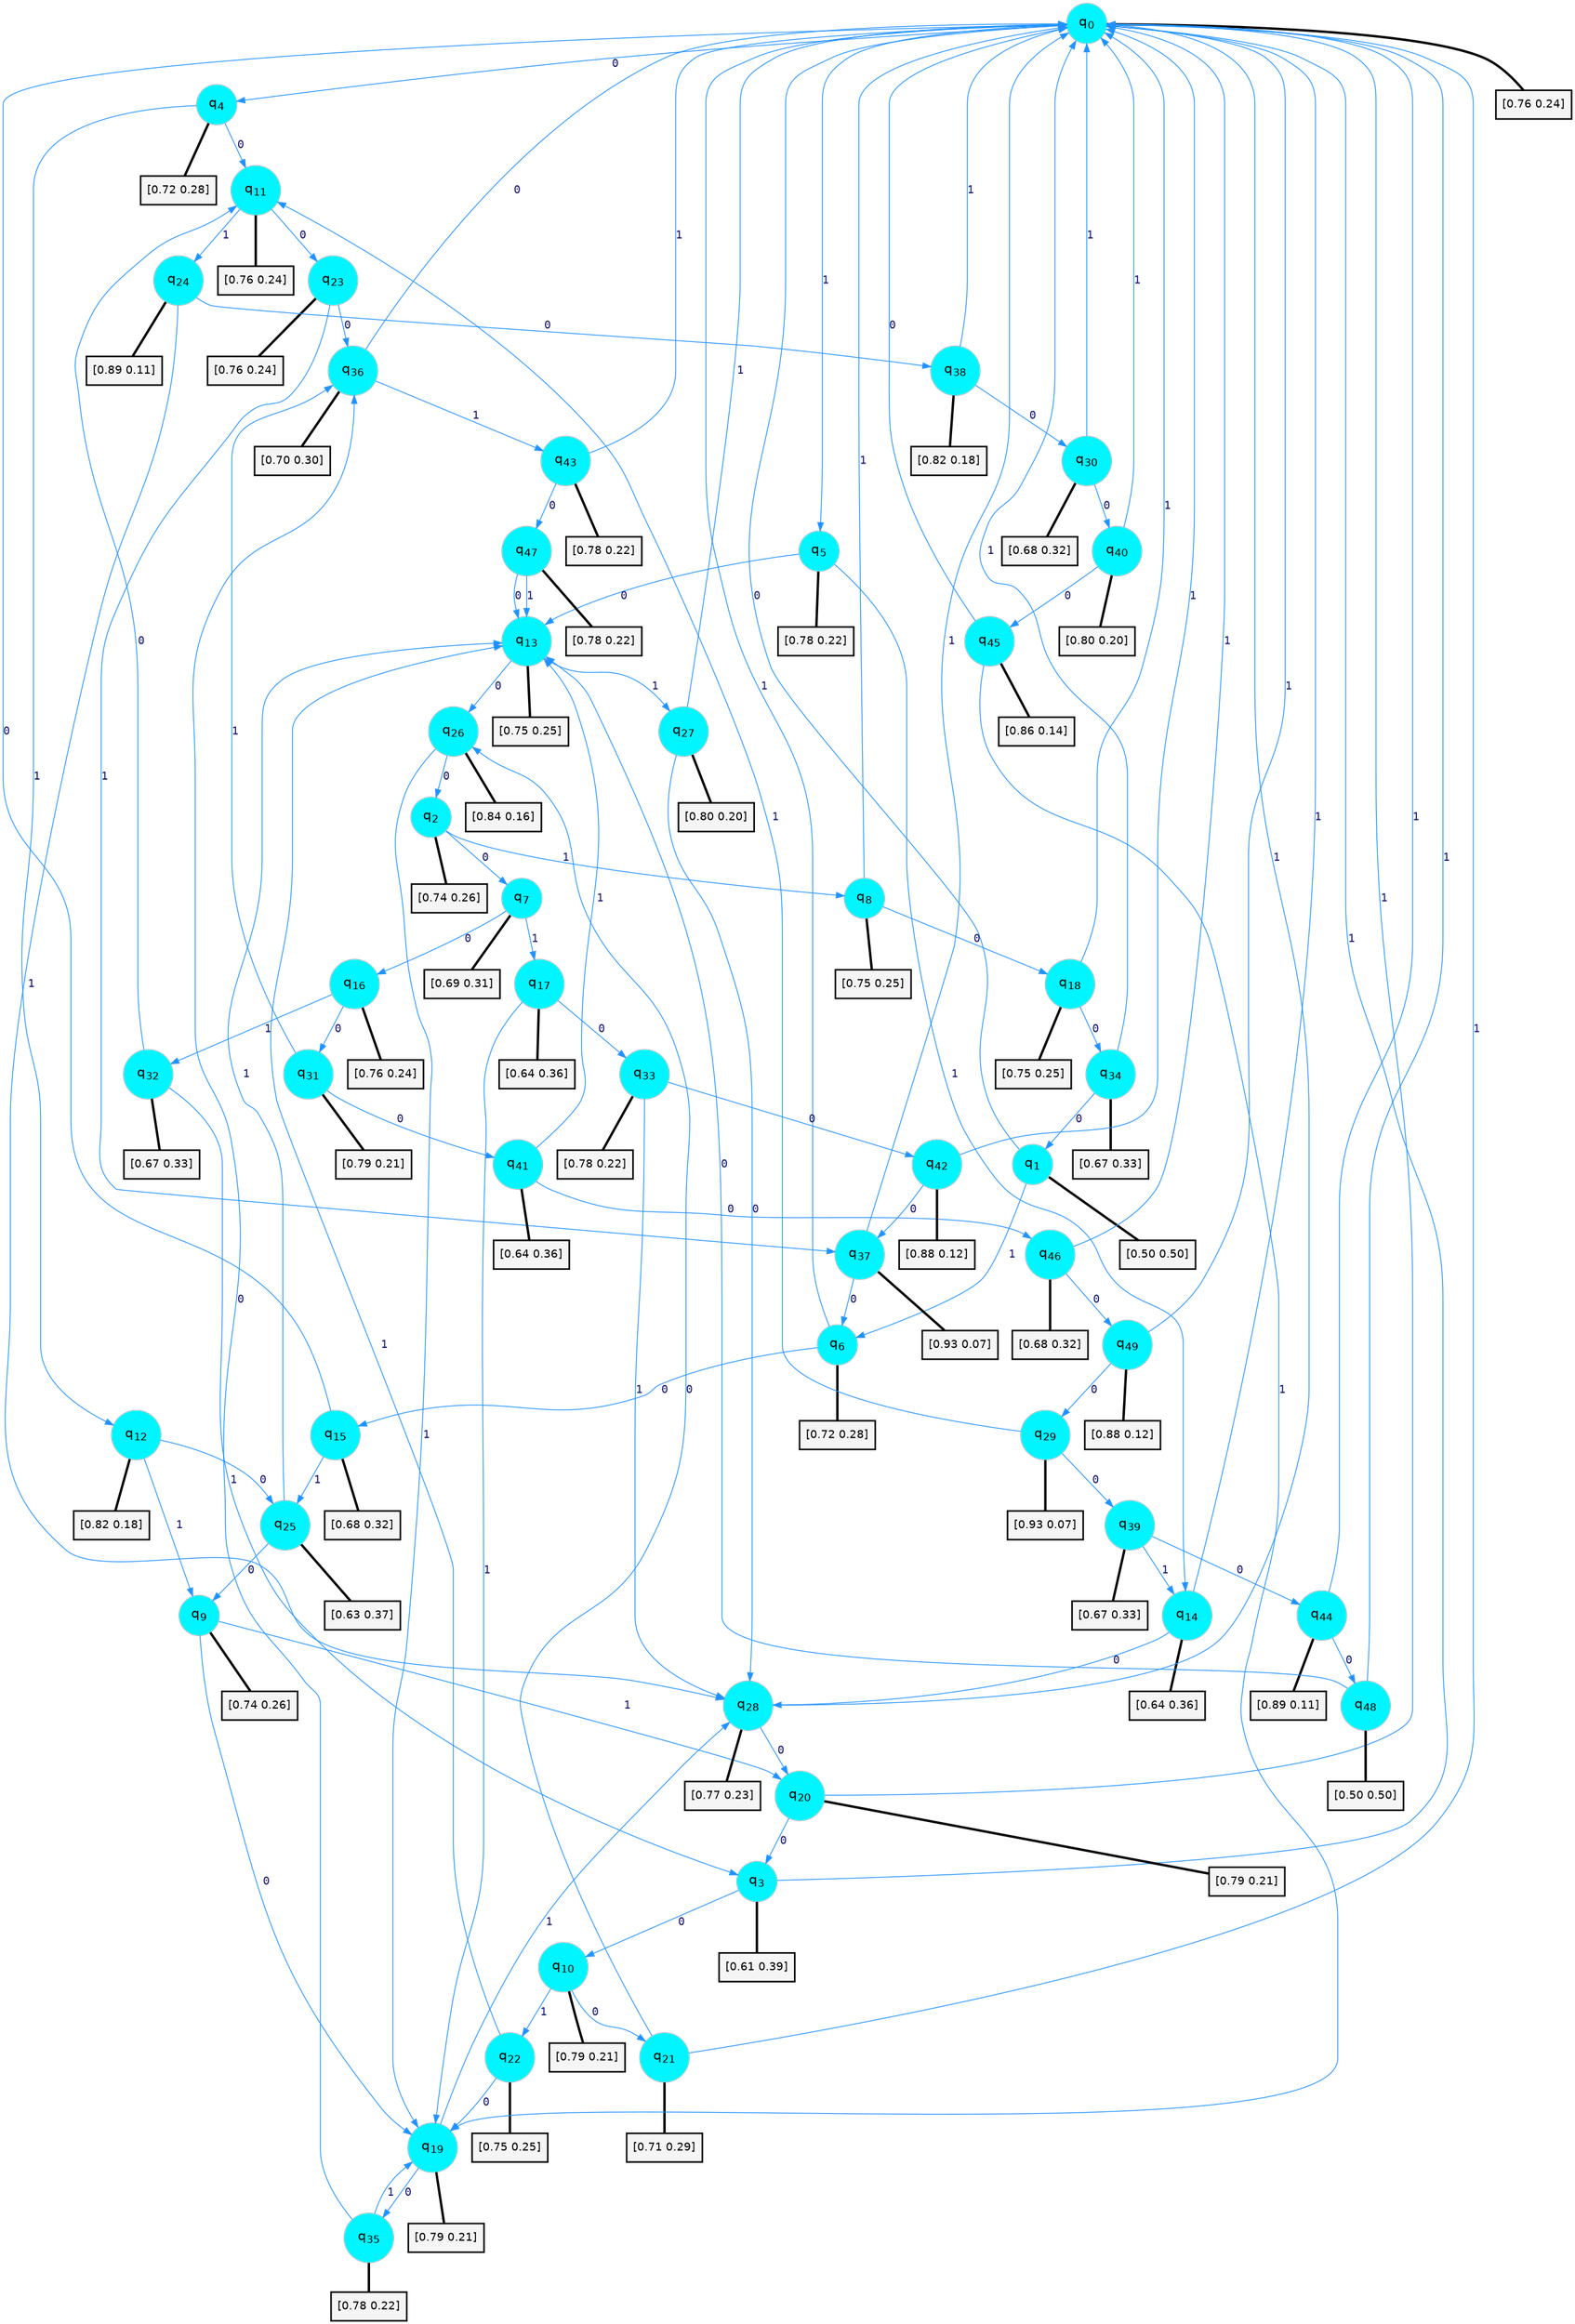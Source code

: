 digraph G {
graph [
bgcolor=transparent, dpi=300, rankdir=TD, size="40,25"];
node [
color=gray, fillcolor=turquoise1, fontcolor=black, fontname=Helvetica, fontsize=16, fontweight=bold, shape=circle, style=filled];
edge [
arrowsize=1, color=dodgerblue1, fontcolor=midnightblue, fontname=courier, fontweight=bold, penwidth=1, style=solid, weight=20];
0[label=<q<SUB>0</SUB>>];
1[label=<q<SUB>1</SUB>>];
2[label=<q<SUB>2</SUB>>];
3[label=<q<SUB>3</SUB>>];
4[label=<q<SUB>4</SUB>>];
5[label=<q<SUB>5</SUB>>];
6[label=<q<SUB>6</SUB>>];
7[label=<q<SUB>7</SUB>>];
8[label=<q<SUB>8</SUB>>];
9[label=<q<SUB>9</SUB>>];
10[label=<q<SUB>10</SUB>>];
11[label=<q<SUB>11</SUB>>];
12[label=<q<SUB>12</SUB>>];
13[label=<q<SUB>13</SUB>>];
14[label=<q<SUB>14</SUB>>];
15[label=<q<SUB>15</SUB>>];
16[label=<q<SUB>16</SUB>>];
17[label=<q<SUB>17</SUB>>];
18[label=<q<SUB>18</SUB>>];
19[label=<q<SUB>19</SUB>>];
20[label=<q<SUB>20</SUB>>];
21[label=<q<SUB>21</SUB>>];
22[label=<q<SUB>22</SUB>>];
23[label=<q<SUB>23</SUB>>];
24[label=<q<SUB>24</SUB>>];
25[label=<q<SUB>25</SUB>>];
26[label=<q<SUB>26</SUB>>];
27[label=<q<SUB>27</SUB>>];
28[label=<q<SUB>28</SUB>>];
29[label=<q<SUB>29</SUB>>];
30[label=<q<SUB>30</SUB>>];
31[label=<q<SUB>31</SUB>>];
32[label=<q<SUB>32</SUB>>];
33[label=<q<SUB>33</SUB>>];
34[label=<q<SUB>34</SUB>>];
35[label=<q<SUB>35</SUB>>];
36[label=<q<SUB>36</SUB>>];
37[label=<q<SUB>37</SUB>>];
38[label=<q<SUB>38</SUB>>];
39[label=<q<SUB>39</SUB>>];
40[label=<q<SUB>40</SUB>>];
41[label=<q<SUB>41</SUB>>];
42[label=<q<SUB>42</SUB>>];
43[label=<q<SUB>43</SUB>>];
44[label=<q<SUB>44</SUB>>];
45[label=<q<SUB>45</SUB>>];
46[label=<q<SUB>46</SUB>>];
47[label=<q<SUB>47</SUB>>];
48[label=<q<SUB>48</SUB>>];
49[label=<q<SUB>49</SUB>>];
50[label="[0.76 0.24]", shape=box,fontcolor=black, fontname=Helvetica, fontsize=14, penwidth=2, fillcolor=whitesmoke,color=black];
51[label="[0.50 0.50]", shape=box,fontcolor=black, fontname=Helvetica, fontsize=14, penwidth=2, fillcolor=whitesmoke,color=black];
52[label="[0.74 0.26]", shape=box,fontcolor=black, fontname=Helvetica, fontsize=14, penwidth=2, fillcolor=whitesmoke,color=black];
53[label="[0.61 0.39]", shape=box,fontcolor=black, fontname=Helvetica, fontsize=14, penwidth=2, fillcolor=whitesmoke,color=black];
54[label="[0.72 0.28]", shape=box,fontcolor=black, fontname=Helvetica, fontsize=14, penwidth=2, fillcolor=whitesmoke,color=black];
55[label="[0.78 0.22]", shape=box,fontcolor=black, fontname=Helvetica, fontsize=14, penwidth=2, fillcolor=whitesmoke,color=black];
56[label="[0.72 0.28]", shape=box,fontcolor=black, fontname=Helvetica, fontsize=14, penwidth=2, fillcolor=whitesmoke,color=black];
57[label="[0.69 0.31]", shape=box,fontcolor=black, fontname=Helvetica, fontsize=14, penwidth=2, fillcolor=whitesmoke,color=black];
58[label="[0.75 0.25]", shape=box,fontcolor=black, fontname=Helvetica, fontsize=14, penwidth=2, fillcolor=whitesmoke,color=black];
59[label="[0.74 0.26]", shape=box,fontcolor=black, fontname=Helvetica, fontsize=14, penwidth=2, fillcolor=whitesmoke,color=black];
60[label="[0.79 0.21]", shape=box,fontcolor=black, fontname=Helvetica, fontsize=14, penwidth=2, fillcolor=whitesmoke,color=black];
61[label="[0.76 0.24]", shape=box,fontcolor=black, fontname=Helvetica, fontsize=14, penwidth=2, fillcolor=whitesmoke,color=black];
62[label="[0.82 0.18]", shape=box,fontcolor=black, fontname=Helvetica, fontsize=14, penwidth=2, fillcolor=whitesmoke,color=black];
63[label="[0.75 0.25]", shape=box,fontcolor=black, fontname=Helvetica, fontsize=14, penwidth=2, fillcolor=whitesmoke,color=black];
64[label="[0.64 0.36]", shape=box,fontcolor=black, fontname=Helvetica, fontsize=14, penwidth=2, fillcolor=whitesmoke,color=black];
65[label="[0.68 0.32]", shape=box,fontcolor=black, fontname=Helvetica, fontsize=14, penwidth=2, fillcolor=whitesmoke,color=black];
66[label="[0.76 0.24]", shape=box,fontcolor=black, fontname=Helvetica, fontsize=14, penwidth=2, fillcolor=whitesmoke,color=black];
67[label="[0.64 0.36]", shape=box,fontcolor=black, fontname=Helvetica, fontsize=14, penwidth=2, fillcolor=whitesmoke,color=black];
68[label="[0.75 0.25]", shape=box,fontcolor=black, fontname=Helvetica, fontsize=14, penwidth=2, fillcolor=whitesmoke,color=black];
69[label="[0.79 0.21]", shape=box,fontcolor=black, fontname=Helvetica, fontsize=14, penwidth=2, fillcolor=whitesmoke,color=black];
70[label="[0.79 0.21]", shape=box,fontcolor=black, fontname=Helvetica, fontsize=14, penwidth=2, fillcolor=whitesmoke,color=black];
71[label="[0.71 0.29]", shape=box,fontcolor=black, fontname=Helvetica, fontsize=14, penwidth=2, fillcolor=whitesmoke,color=black];
72[label="[0.75 0.25]", shape=box,fontcolor=black, fontname=Helvetica, fontsize=14, penwidth=2, fillcolor=whitesmoke,color=black];
73[label="[0.76 0.24]", shape=box,fontcolor=black, fontname=Helvetica, fontsize=14, penwidth=2, fillcolor=whitesmoke,color=black];
74[label="[0.89 0.11]", shape=box,fontcolor=black, fontname=Helvetica, fontsize=14, penwidth=2, fillcolor=whitesmoke,color=black];
75[label="[0.63 0.37]", shape=box,fontcolor=black, fontname=Helvetica, fontsize=14, penwidth=2, fillcolor=whitesmoke,color=black];
76[label="[0.84 0.16]", shape=box,fontcolor=black, fontname=Helvetica, fontsize=14, penwidth=2, fillcolor=whitesmoke,color=black];
77[label="[0.80 0.20]", shape=box,fontcolor=black, fontname=Helvetica, fontsize=14, penwidth=2, fillcolor=whitesmoke,color=black];
78[label="[0.77 0.23]", shape=box,fontcolor=black, fontname=Helvetica, fontsize=14, penwidth=2, fillcolor=whitesmoke,color=black];
79[label="[0.93 0.07]", shape=box,fontcolor=black, fontname=Helvetica, fontsize=14, penwidth=2, fillcolor=whitesmoke,color=black];
80[label="[0.68 0.32]", shape=box,fontcolor=black, fontname=Helvetica, fontsize=14, penwidth=2, fillcolor=whitesmoke,color=black];
81[label="[0.79 0.21]", shape=box,fontcolor=black, fontname=Helvetica, fontsize=14, penwidth=2, fillcolor=whitesmoke,color=black];
82[label="[0.67 0.33]", shape=box,fontcolor=black, fontname=Helvetica, fontsize=14, penwidth=2, fillcolor=whitesmoke,color=black];
83[label="[0.78 0.22]", shape=box,fontcolor=black, fontname=Helvetica, fontsize=14, penwidth=2, fillcolor=whitesmoke,color=black];
84[label="[0.67 0.33]", shape=box,fontcolor=black, fontname=Helvetica, fontsize=14, penwidth=2, fillcolor=whitesmoke,color=black];
85[label="[0.78 0.22]", shape=box,fontcolor=black, fontname=Helvetica, fontsize=14, penwidth=2, fillcolor=whitesmoke,color=black];
86[label="[0.70 0.30]", shape=box,fontcolor=black, fontname=Helvetica, fontsize=14, penwidth=2, fillcolor=whitesmoke,color=black];
87[label="[0.93 0.07]", shape=box,fontcolor=black, fontname=Helvetica, fontsize=14, penwidth=2, fillcolor=whitesmoke,color=black];
88[label="[0.82 0.18]", shape=box,fontcolor=black, fontname=Helvetica, fontsize=14, penwidth=2, fillcolor=whitesmoke,color=black];
89[label="[0.67 0.33]", shape=box,fontcolor=black, fontname=Helvetica, fontsize=14, penwidth=2, fillcolor=whitesmoke,color=black];
90[label="[0.80 0.20]", shape=box,fontcolor=black, fontname=Helvetica, fontsize=14, penwidth=2, fillcolor=whitesmoke,color=black];
91[label="[0.64 0.36]", shape=box,fontcolor=black, fontname=Helvetica, fontsize=14, penwidth=2, fillcolor=whitesmoke,color=black];
92[label="[0.88 0.12]", shape=box,fontcolor=black, fontname=Helvetica, fontsize=14, penwidth=2, fillcolor=whitesmoke,color=black];
93[label="[0.78 0.22]", shape=box,fontcolor=black, fontname=Helvetica, fontsize=14, penwidth=2, fillcolor=whitesmoke,color=black];
94[label="[0.89 0.11]", shape=box,fontcolor=black, fontname=Helvetica, fontsize=14, penwidth=2, fillcolor=whitesmoke,color=black];
95[label="[0.86 0.14]", shape=box,fontcolor=black, fontname=Helvetica, fontsize=14, penwidth=2, fillcolor=whitesmoke,color=black];
96[label="[0.68 0.32]", shape=box,fontcolor=black, fontname=Helvetica, fontsize=14, penwidth=2, fillcolor=whitesmoke,color=black];
97[label="[0.78 0.22]", shape=box,fontcolor=black, fontname=Helvetica, fontsize=14, penwidth=2, fillcolor=whitesmoke,color=black];
98[label="[0.50 0.50]", shape=box,fontcolor=black, fontname=Helvetica, fontsize=14, penwidth=2, fillcolor=whitesmoke,color=black];
99[label="[0.88 0.12]", shape=box,fontcolor=black, fontname=Helvetica, fontsize=14, penwidth=2, fillcolor=whitesmoke,color=black];
0->4 [label=0];
0->5 [label=1];
0->50 [arrowhead=none, penwidth=3,color=black];
1->0 [label=0];
1->6 [label=1];
1->51 [arrowhead=none, penwidth=3,color=black];
2->7 [label=0];
2->8 [label=1];
2->52 [arrowhead=none, penwidth=3,color=black];
3->10 [label=0];
3->0 [label=1];
3->53 [arrowhead=none, penwidth=3,color=black];
4->11 [label=0];
4->12 [label=1];
4->54 [arrowhead=none, penwidth=3,color=black];
5->13 [label=0];
5->14 [label=1];
5->55 [arrowhead=none, penwidth=3,color=black];
6->15 [label=0];
6->0 [label=1];
6->56 [arrowhead=none, penwidth=3,color=black];
7->16 [label=0];
7->17 [label=1];
7->57 [arrowhead=none, penwidth=3,color=black];
8->18 [label=0];
8->0 [label=1];
8->58 [arrowhead=none, penwidth=3,color=black];
9->19 [label=0];
9->20 [label=1];
9->59 [arrowhead=none, penwidth=3,color=black];
10->21 [label=0];
10->22 [label=1];
10->60 [arrowhead=none, penwidth=3,color=black];
11->23 [label=0];
11->24 [label=1];
11->61 [arrowhead=none, penwidth=3,color=black];
12->25 [label=0];
12->9 [label=1];
12->62 [arrowhead=none, penwidth=3,color=black];
13->26 [label=0];
13->27 [label=1];
13->63 [arrowhead=none, penwidth=3,color=black];
14->28 [label=0];
14->0 [label=1];
14->64 [arrowhead=none, penwidth=3,color=black];
15->0 [label=0];
15->25 [label=1];
15->65 [arrowhead=none, penwidth=3,color=black];
16->31 [label=0];
16->32 [label=1];
16->66 [arrowhead=none, penwidth=3,color=black];
17->33 [label=0];
17->19 [label=1];
17->67 [arrowhead=none, penwidth=3,color=black];
18->34 [label=0];
18->0 [label=1];
18->68 [arrowhead=none, penwidth=3,color=black];
19->35 [label=0];
19->28 [label=1];
19->69 [arrowhead=none, penwidth=3,color=black];
20->3 [label=0];
20->0 [label=1];
20->70 [arrowhead=none, penwidth=3,color=black];
21->26 [label=0];
21->0 [label=1];
21->71 [arrowhead=none, penwidth=3,color=black];
22->19 [label=0];
22->13 [label=1];
22->72 [arrowhead=none, penwidth=3,color=black];
23->36 [label=0];
23->37 [label=1];
23->73 [arrowhead=none, penwidth=3,color=black];
24->38 [label=0];
24->28 [label=1];
24->74 [arrowhead=none, penwidth=3,color=black];
25->9 [label=0];
25->13 [label=1];
25->75 [arrowhead=none, penwidth=3,color=black];
26->2 [label=0];
26->19 [label=1];
26->76 [arrowhead=none, penwidth=3,color=black];
27->28 [label=0];
27->0 [label=1];
27->77 [arrowhead=none, penwidth=3,color=black];
28->20 [label=0];
28->0 [label=1];
28->78 [arrowhead=none, penwidth=3,color=black];
29->39 [label=0];
29->11 [label=1];
29->79 [arrowhead=none, penwidth=3,color=black];
30->40 [label=0];
30->0 [label=1];
30->80 [arrowhead=none, penwidth=3,color=black];
31->41 [label=0];
31->36 [label=1];
31->81 [arrowhead=none, penwidth=3,color=black];
32->11 [label=0];
32->3 [label=1];
32->82 [arrowhead=none, penwidth=3,color=black];
33->42 [label=0];
33->28 [label=1];
33->83 [arrowhead=none, penwidth=3,color=black];
34->1 [label=0];
34->0 [label=1];
34->84 [arrowhead=none, penwidth=3,color=black];
35->36 [label=0];
35->19 [label=1];
35->85 [arrowhead=none, penwidth=3,color=black];
36->0 [label=0];
36->43 [label=1];
36->86 [arrowhead=none, penwidth=3,color=black];
37->6 [label=0];
37->0 [label=1];
37->87 [arrowhead=none, penwidth=3,color=black];
38->30 [label=0];
38->0 [label=1];
38->88 [arrowhead=none, penwidth=3,color=black];
39->44 [label=0];
39->14 [label=1];
39->89 [arrowhead=none, penwidth=3,color=black];
40->45 [label=0];
40->0 [label=1];
40->90 [arrowhead=none, penwidth=3,color=black];
41->46 [label=0];
41->13 [label=1];
41->91 [arrowhead=none, penwidth=3,color=black];
42->37 [label=0];
42->0 [label=1];
42->92 [arrowhead=none, penwidth=3,color=black];
43->47 [label=0];
43->0 [label=1];
43->93 [arrowhead=none, penwidth=3,color=black];
44->48 [label=0];
44->0 [label=1];
44->94 [arrowhead=none, penwidth=3,color=black];
45->0 [label=0];
45->19 [label=1];
45->95 [arrowhead=none, penwidth=3,color=black];
46->49 [label=0];
46->0 [label=1];
46->96 [arrowhead=none, penwidth=3,color=black];
47->13 [label=0];
47->13 [label=1];
47->97 [arrowhead=none, penwidth=3,color=black];
48->13 [label=0];
48->0 [label=1];
48->98 [arrowhead=none, penwidth=3,color=black];
49->29 [label=0];
49->0 [label=1];
49->99 [arrowhead=none, penwidth=3,color=black];
}
